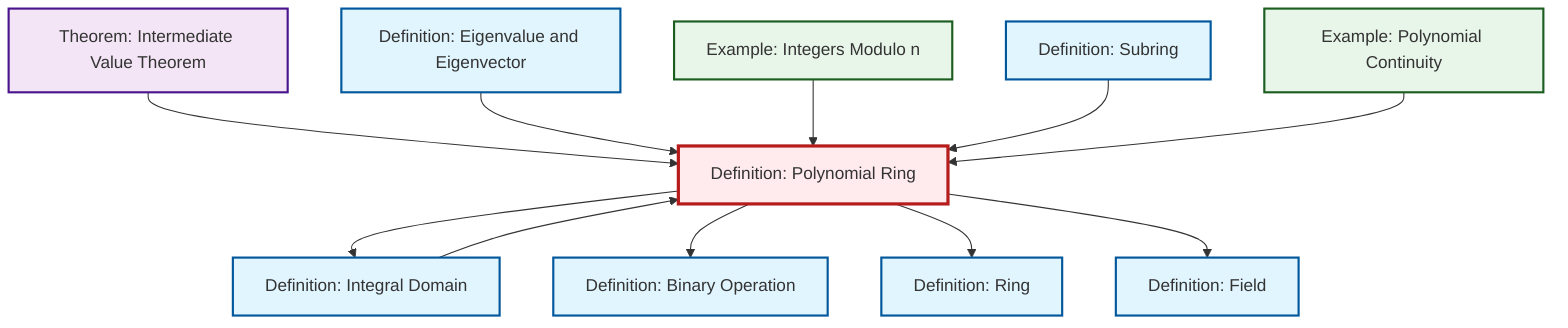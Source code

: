graph TD
    classDef definition fill:#e1f5fe,stroke:#01579b,stroke-width:2px
    classDef theorem fill:#f3e5f5,stroke:#4a148c,stroke-width:2px
    classDef axiom fill:#fff3e0,stroke:#e65100,stroke-width:2px
    classDef example fill:#e8f5e9,stroke:#1b5e20,stroke-width:2px
    classDef current fill:#ffebee,stroke:#b71c1c,stroke-width:3px
    ex-polynomial-continuity["Example: Polynomial Continuity"]:::example
    def-binary-operation["Definition: Binary Operation"]:::definition
    def-eigenvalue-eigenvector["Definition: Eigenvalue and Eigenvector"]:::definition
    def-integral-domain["Definition: Integral Domain"]:::definition
    def-subring["Definition: Subring"]:::definition
    ex-quotient-integers-mod-n["Example: Integers Modulo n"]:::example
    def-polynomial-ring["Definition: Polynomial Ring"]:::definition
    def-ring["Definition: Ring"]:::definition
    thm-intermediate-value["Theorem: Intermediate Value Theorem"]:::theorem
    def-field["Definition: Field"]:::definition
    def-polynomial-ring --> def-integral-domain
    thm-intermediate-value --> def-polynomial-ring
    def-polynomial-ring --> def-binary-operation
    def-eigenvalue-eigenvector --> def-polynomial-ring
    def-integral-domain --> def-polynomial-ring
    ex-quotient-integers-mod-n --> def-polynomial-ring
    def-subring --> def-polynomial-ring
    def-polynomial-ring --> def-ring
    ex-polynomial-continuity --> def-polynomial-ring
    def-polynomial-ring --> def-field
    class def-polynomial-ring current